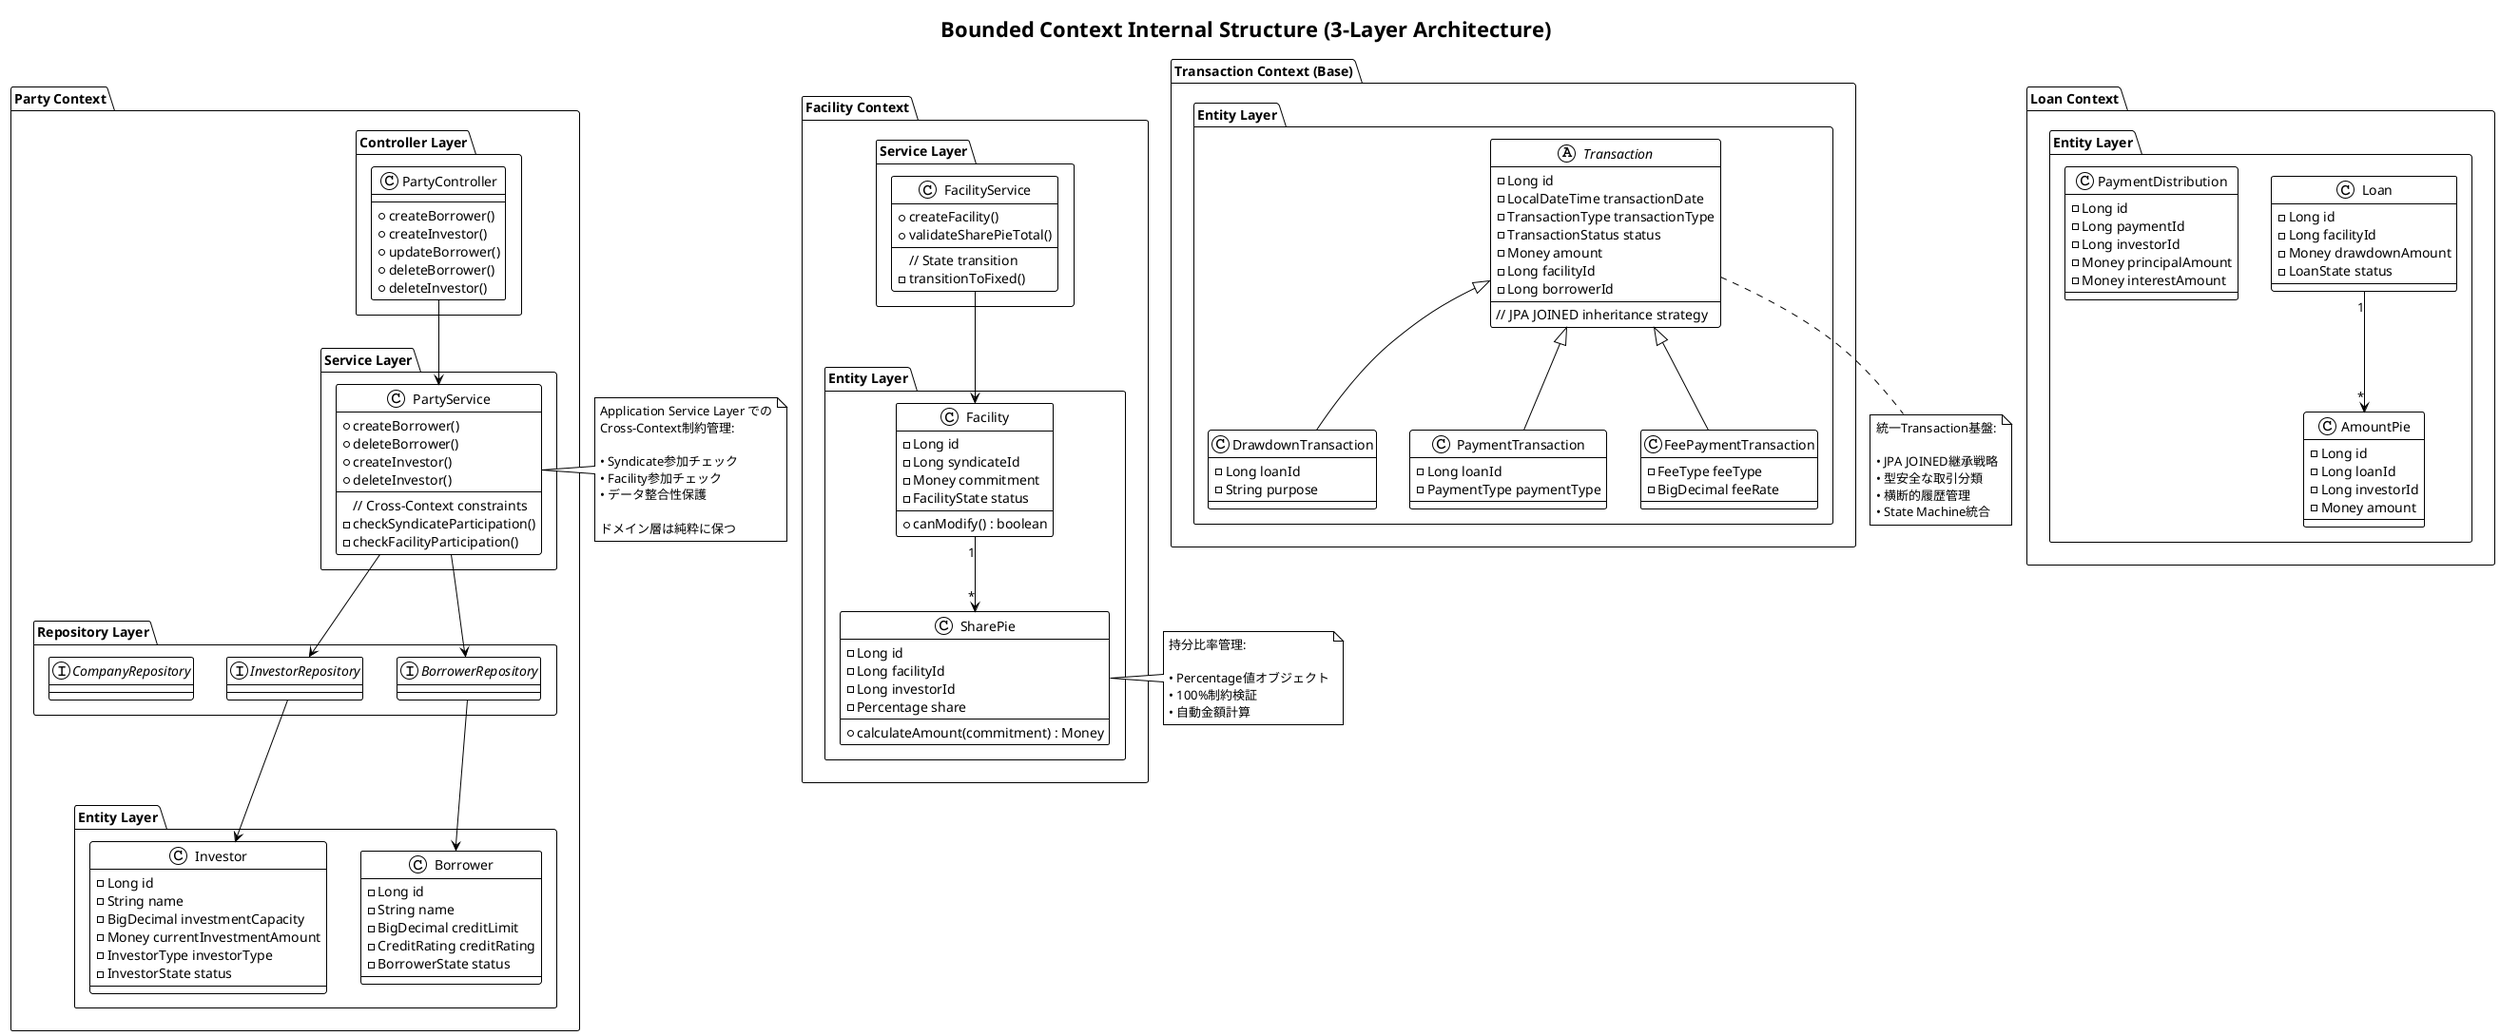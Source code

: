 @startuml Bounded Context Detail Structure
!theme plain
skinparam backgroundColor white

title Bounded Context Internal Structure (3-Layer Architecture)

package "Party Context" {
    package "Controller Layer" {
        class PartyController {
            +createBorrower()
            +createInvestor()
            +updateBorrower()
            +deleteBorrower()
            +deleteInvestor()
        }
    }
    
    package "Service Layer" {
        class PartyService {
            +createBorrower()
            +deleteBorrower()
            +createInvestor()
            +deleteInvestor()
            --
            // Cross-Context constraints
            -checkSyndicateParticipation()
            -checkFacilityParticipation()
        }
    }
    
    package "Repository Layer" {
        interface BorrowerRepository
        interface InvestorRepository
        interface CompanyRepository
    }
    
    package "Entity Layer" {
        class Borrower {
            -Long id
            -String name
            -BigDecimal creditLimit
            -CreditRating creditRating
            -BorrowerState status
        }
        
        class Investor {
            -Long id
            -String name
            -BigDecimal investmentCapacity
            -Money currentInvestmentAmount
            -InvestorType investorType
            -InvestorState status
        }
    }
    
    PartyController --> PartyService
    PartyService --> BorrowerRepository
    PartyService --> InvestorRepository
    BorrowerRepository --> Borrower
    InvestorRepository --> Investor
}

package "Transaction Context (Base)" {
    package "Entity Layer" {
        abstract class Transaction {
            -Long id
            -LocalDateTime transactionDate
            -TransactionType transactionType
            -TransactionStatus status
            -Money amount
            -Long facilityId
            -Long borrowerId
            --
            // JPA JOINED inheritance strategy
        }
        
        class DrawdownTransaction {
            -Long loanId
            -String purpose
        }
        
        class PaymentTransaction {
            -Long loanId
            -PaymentType paymentType
        }
        
        class FeePaymentTransaction {
            -FeeType feeType
            -BigDecimal feeRate
        }
    }
    
    Transaction <|-- DrawdownTransaction
    Transaction <|-- PaymentTransaction
    Transaction <|-- FeePaymentTransaction
}

package "Facility Context" {
    package "Service Layer" {
        class FacilityService {
            +createFacility()
            +validateSharePieTotal()
            --
            // State transition
            -transitionToFixed()
        }
    }
    
    package "Entity Layer" {
        class Facility {
            -Long id
            -Long syndicateId
            -Money commitment
            -FacilityState status
            --
            +canModify() : boolean
        }
        
        class SharePie {
            -Long id
            -Long facilityId
            -Long investorId
            -Percentage share
            --
            +calculateAmount(commitment) : Money
        }
    }
    
    FacilityService --> Facility
    Facility "1" --> "*" SharePie
}

package "Loan Context" {
    package "Entity Layer" {
        class Loan {
            -Long id
            -Long facilityId
            -Money drawdownAmount
            -LoanState status
        }
        
        class AmountPie {
            -Long id
            -Long loanId
            -Long investorId
            -Money amount
        }
        
        class PaymentDistribution {
            -Long id
            -Long paymentId
            -Long investorId
            -Money principalAmount
            -Money interestAmount
        }
    }
    
    Loan "1" --> "*" AmountPie
}

note right of PartyService
  Application Service Layer での
  Cross-Context制約管理:
  
  • Syndicate参加チェック
  • Facility参加チェック
  • データ整合性保護
  
  ドメイン層は純粋に保つ
end note

note bottom of Transaction
  統一Transaction基盤:
  
  • JPA JOINED継承戦略
  • 型安全な取引分類
  • 横断的履歴管理
  • State Machine統合
end note

note right of SharePie
  持分比率管理:
  
  • Percentage値オブジェクト
  • 100%制約検証
  • 自動金額計算
end note

@enduml